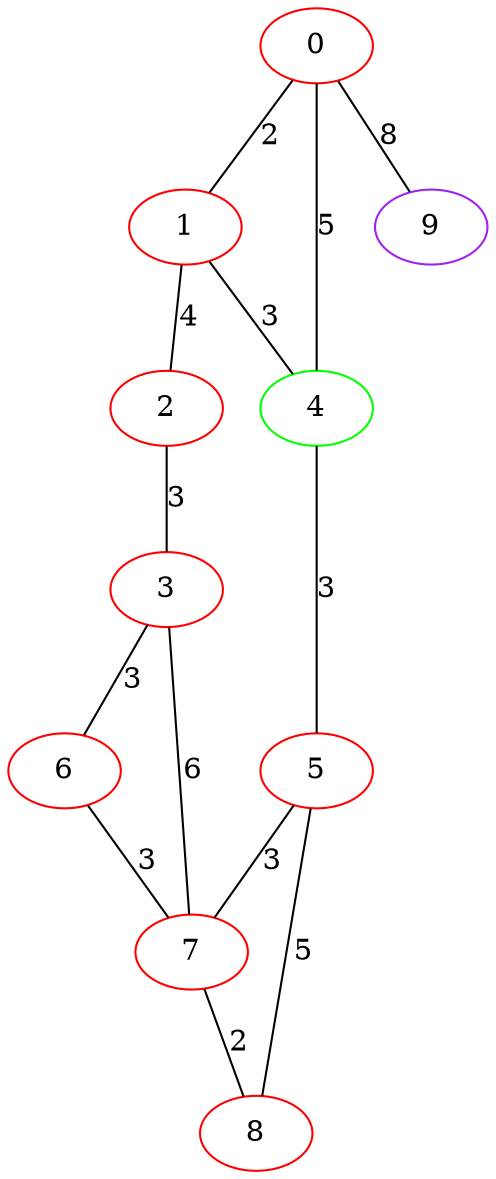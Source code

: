 graph "" {
0 [color=red, weight=1];
1 [color=red, weight=1];
2 [color=red, weight=1];
3 [color=red, weight=1];
4 [color=green, weight=2];
5 [color=red, weight=1];
6 [color=red, weight=1];
7 [color=red, weight=1];
8 [color=red, weight=1];
9 [color=purple, weight=4];
0 -- 1  [key=0, label=2];
0 -- 4  [key=0, label=5];
0 -- 9  [key=0, label=8];
1 -- 2  [key=0, label=4];
1 -- 4  [key=0, label=3];
2 -- 3  [key=0, label=3];
3 -- 6  [key=0, label=3];
3 -- 7  [key=0, label=6];
4 -- 5  [key=0, label=3];
5 -- 8  [key=0, label=5];
5 -- 7  [key=0, label=3];
6 -- 7  [key=0, label=3];
7 -- 8  [key=0, label=2];
}
